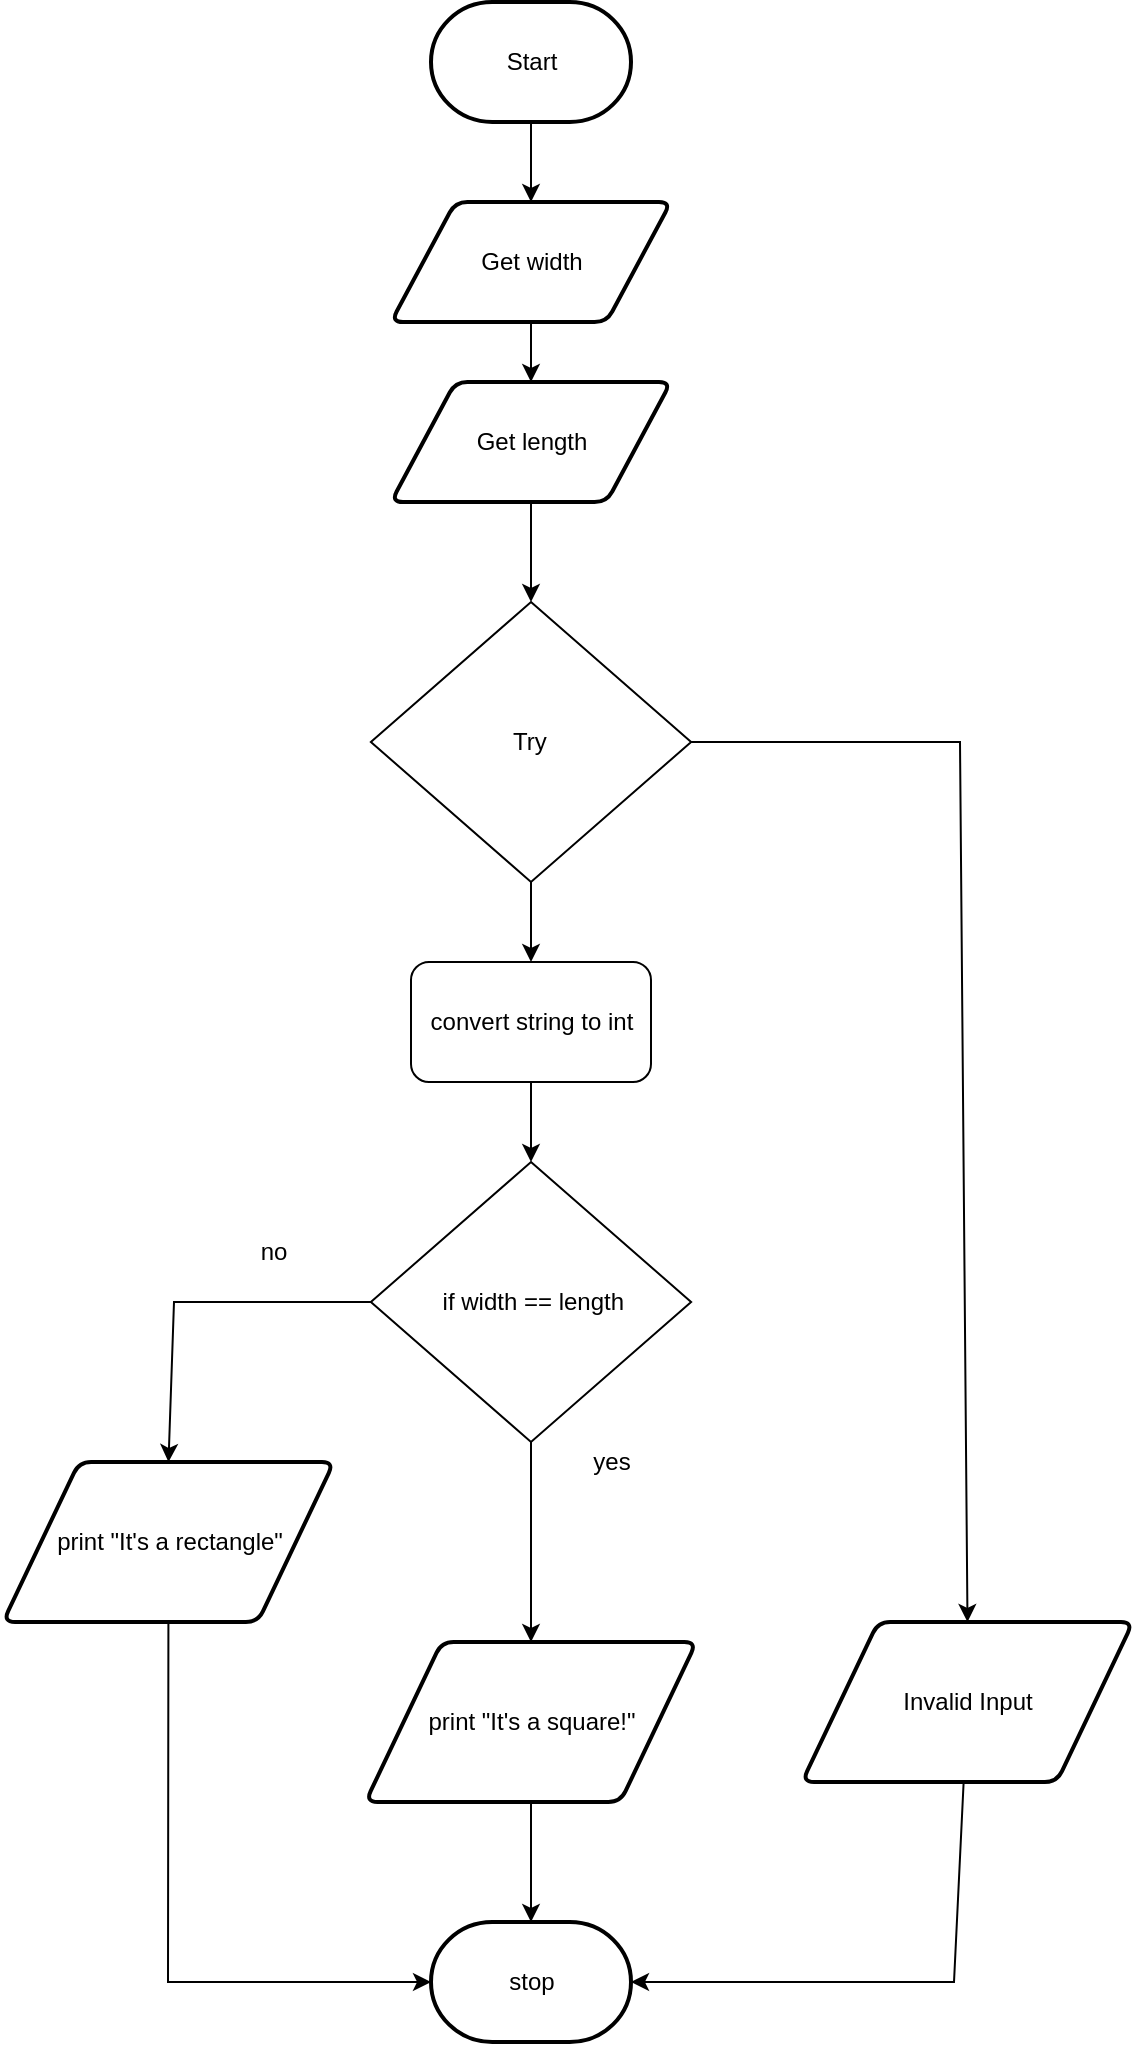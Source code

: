<mxfile>
    <diagram id="SI7tuCP2dQLLvXjDpIHG" name="Page-1">
        <mxGraphModel dx="1074" dy="1918" grid="1" gridSize="10" guides="1" tooltips="1" connect="1" arrows="1" fold="1" page="1" pageScale="1" pageWidth="827" pageHeight="1169" math="0" shadow="0">
            <root>
                <mxCell id="0"/>
                <mxCell id="1" parent="0"/>
                <mxCell id="2" value="" style="edgeStyle=none;html=1;" parent="1" source="3" target="5" edge="1">
                    <mxGeometry relative="1" as="geometry"/>
                </mxCell>
                <mxCell id="3" value="Start" style="strokeWidth=2;html=1;shape=mxgraph.flowchart.terminator;whiteSpace=wrap;" parent="1" vertex="1">
                    <mxGeometry x="228.5" y="-160" width="100" height="60" as="geometry"/>
                </mxCell>
                <mxCell id="124" value="" style="edgeStyle=none;html=1;" parent="1" source="5" target="71" edge="1">
                    <mxGeometry relative="1" as="geometry"/>
                </mxCell>
                <mxCell id="5" value="Get width" style="shape=parallelogram;html=1;strokeWidth=2;perimeter=parallelogramPerimeter;whiteSpace=wrap;rounded=1;arcSize=12;size=0.23;" parent="1" vertex="1">
                    <mxGeometry x="208.5" y="-60" width="140" height="60" as="geometry"/>
                </mxCell>
                <mxCell id="46" style="edgeStyle=none;html=1;entryX=0.5;entryY=0;entryDx=0;entryDy=0;entryPerimeter=0;" parent="1" source="9" target="10" edge="1">
                    <mxGeometry relative="1" as="geometry"/>
                </mxCell>
                <mxCell id="9" value="print &quot;It's a square!&quot;" style="shape=parallelogram;html=1;strokeWidth=2;perimeter=parallelogramPerimeter;whiteSpace=wrap;rounded=1;arcSize=12;size=0.23;" parent="1" vertex="1">
                    <mxGeometry x="195.75" y="660" width="165.5" height="80" as="geometry"/>
                </mxCell>
                <mxCell id="10" value="stop" style="strokeWidth=2;html=1;shape=mxgraph.flowchart.terminator;whiteSpace=wrap;rounded=1;" parent="1" vertex="1">
                    <mxGeometry x="228.5" y="800" width="100" height="60" as="geometry"/>
                </mxCell>
                <mxCell id="179" style="edgeStyle=none;html=1;entryX=0.5;entryY=0;entryDx=0;entryDy=0;" edge="1" parent="1" source="71" target="126">
                    <mxGeometry relative="1" as="geometry"/>
                </mxCell>
                <mxCell id="71" value="Get length" style="shape=parallelogram;html=1;strokeWidth=2;perimeter=parallelogramPerimeter;whiteSpace=wrap;rounded=1;arcSize=12;size=0.23;" parent="1" vertex="1">
                    <mxGeometry x="208.5" y="30" width="140" height="60" as="geometry"/>
                </mxCell>
                <mxCell id="95" value="" style="edgeStyle=none;html=1;endArrow=none;" parent="1" edge="1">
                    <mxGeometry relative="1" as="geometry">
                        <mxPoint x="281.19" y="480" as="sourcePoint"/>
                        <mxPoint x="281.19" y="480" as="targetPoint"/>
                    </mxGeometry>
                </mxCell>
                <mxCell id="183" style="edgeStyle=none;rounded=0;html=1;entryX=1;entryY=0.5;entryDx=0;entryDy=0;entryPerimeter=0;" edge="1" parent="1" source="103" target="10">
                    <mxGeometry relative="1" as="geometry">
                        <Array as="points">
                            <mxPoint x="490" y="830"/>
                        </Array>
                    </mxGeometry>
                </mxCell>
                <mxCell id="103" value="Invalid Input" style="shape=parallelogram;html=1;strokeWidth=2;perimeter=parallelogramPerimeter;whiteSpace=wrap;rounded=1;arcSize=12;size=0.23;" parent="1" vertex="1">
                    <mxGeometry x="414" y="650" width="165.5" height="80" as="geometry"/>
                </mxCell>
                <mxCell id="129" value="" style="edgeStyle=none;html=1;" parent="1" source="126" target="128" edge="1">
                    <mxGeometry relative="1" as="geometry"/>
                </mxCell>
                <mxCell id="164" style="edgeStyle=none;html=1;entryX=0.5;entryY=0;entryDx=0;entryDy=0;exitX=1;exitY=0.5;exitDx=0;exitDy=0;rounded=0;" parent="1" source="126" target="103" edge="1">
                    <mxGeometry relative="1" as="geometry">
                        <Array as="points">
                            <mxPoint x="493" y="210"/>
                        </Array>
                    </mxGeometry>
                </mxCell>
                <mxCell id="126" value="Try" style="rhombus;whiteSpace=wrap;html=1;" parent="1" vertex="1">
                    <mxGeometry x="198.44" y="140" width="160.12" height="140" as="geometry"/>
                </mxCell>
                <mxCell id="154" value="" style="edgeStyle=none;html=1;" parent="1" source="128" target="131" edge="1">
                    <mxGeometry relative="1" as="geometry"/>
                </mxCell>
                <mxCell id="128" value="convert string to int" style="rounded=1;whiteSpace=wrap;html=1;" parent="1" vertex="1">
                    <mxGeometry x="218.5" y="320" width="120" height="60" as="geometry"/>
                </mxCell>
                <mxCell id="171" style="edgeStyle=none;rounded=0;html=1;entryX=0.5;entryY=0;entryDx=0;entryDy=0;exitX=0;exitY=0.5;exitDx=0;exitDy=0;" parent="1" source="131" target="165" edge="1">
                    <mxGeometry relative="1" as="geometry">
                        <mxPoint x="190" y="490" as="sourcePoint"/>
                        <Array as="points">
                            <mxPoint x="100" y="490"/>
                        </Array>
                    </mxGeometry>
                </mxCell>
                <mxCell id="181" value="" style="edgeStyle=none;html=1;" edge="1" parent="1" source="131" target="9">
                    <mxGeometry relative="1" as="geometry"/>
                </mxCell>
                <mxCell id="131" value="&amp;nbsp;if width == length" style="rhombus;whiteSpace=wrap;html=1;" parent="1" vertex="1">
                    <mxGeometry x="198.44" y="420" width="160.12" height="140" as="geometry"/>
                </mxCell>
                <mxCell id="158" value="yes" style="text;html=1;strokeColor=none;fillColor=none;align=center;verticalAlign=middle;whiteSpace=wrap;rounded=0;" parent="1" vertex="1">
                    <mxGeometry x="288.5" y="555" width="60" height="30" as="geometry"/>
                </mxCell>
                <mxCell id="162" value="no" style="text;html=1;strokeColor=none;fillColor=none;align=center;verticalAlign=middle;whiteSpace=wrap;rounded=0;" parent="1" vertex="1">
                    <mxGeometry x="120" y="450" width="60" height="30" as="geometry"/>
                </mxCell>
                <mxCell id="182" style="edgeStyle=none;html=1;entryX=0;entryY=0.5;entryDx=0;entryDy=0;entryPerimeter=0;rounded=0;" edge="1" parent="1" source="165" target="10">
                    <mxGeometry relative="1" as="geometry">
                        <Array as="points">
                            <mxPoint x="97" y="830"/>
                        </Array>
                    </mxGeometry>
                </mxCell>
                <mxCell id="165" value="print &quot;It's a rectangle&quot;" style="shape=parallelogram;html=1;strokeWidth=2;perimeter=parallelogramPerimeter;whiteSpace=wrap;rounded=1;arcSize=12;size=0.23;" parent="1" vertex="1">
                    <mxGeometry x="14.5" y="570" width="165.5" height="80" as="geometry"/>
                </mxCell>
            </root>
        </mxGraphModel>
    </diagram>
</mxfile>